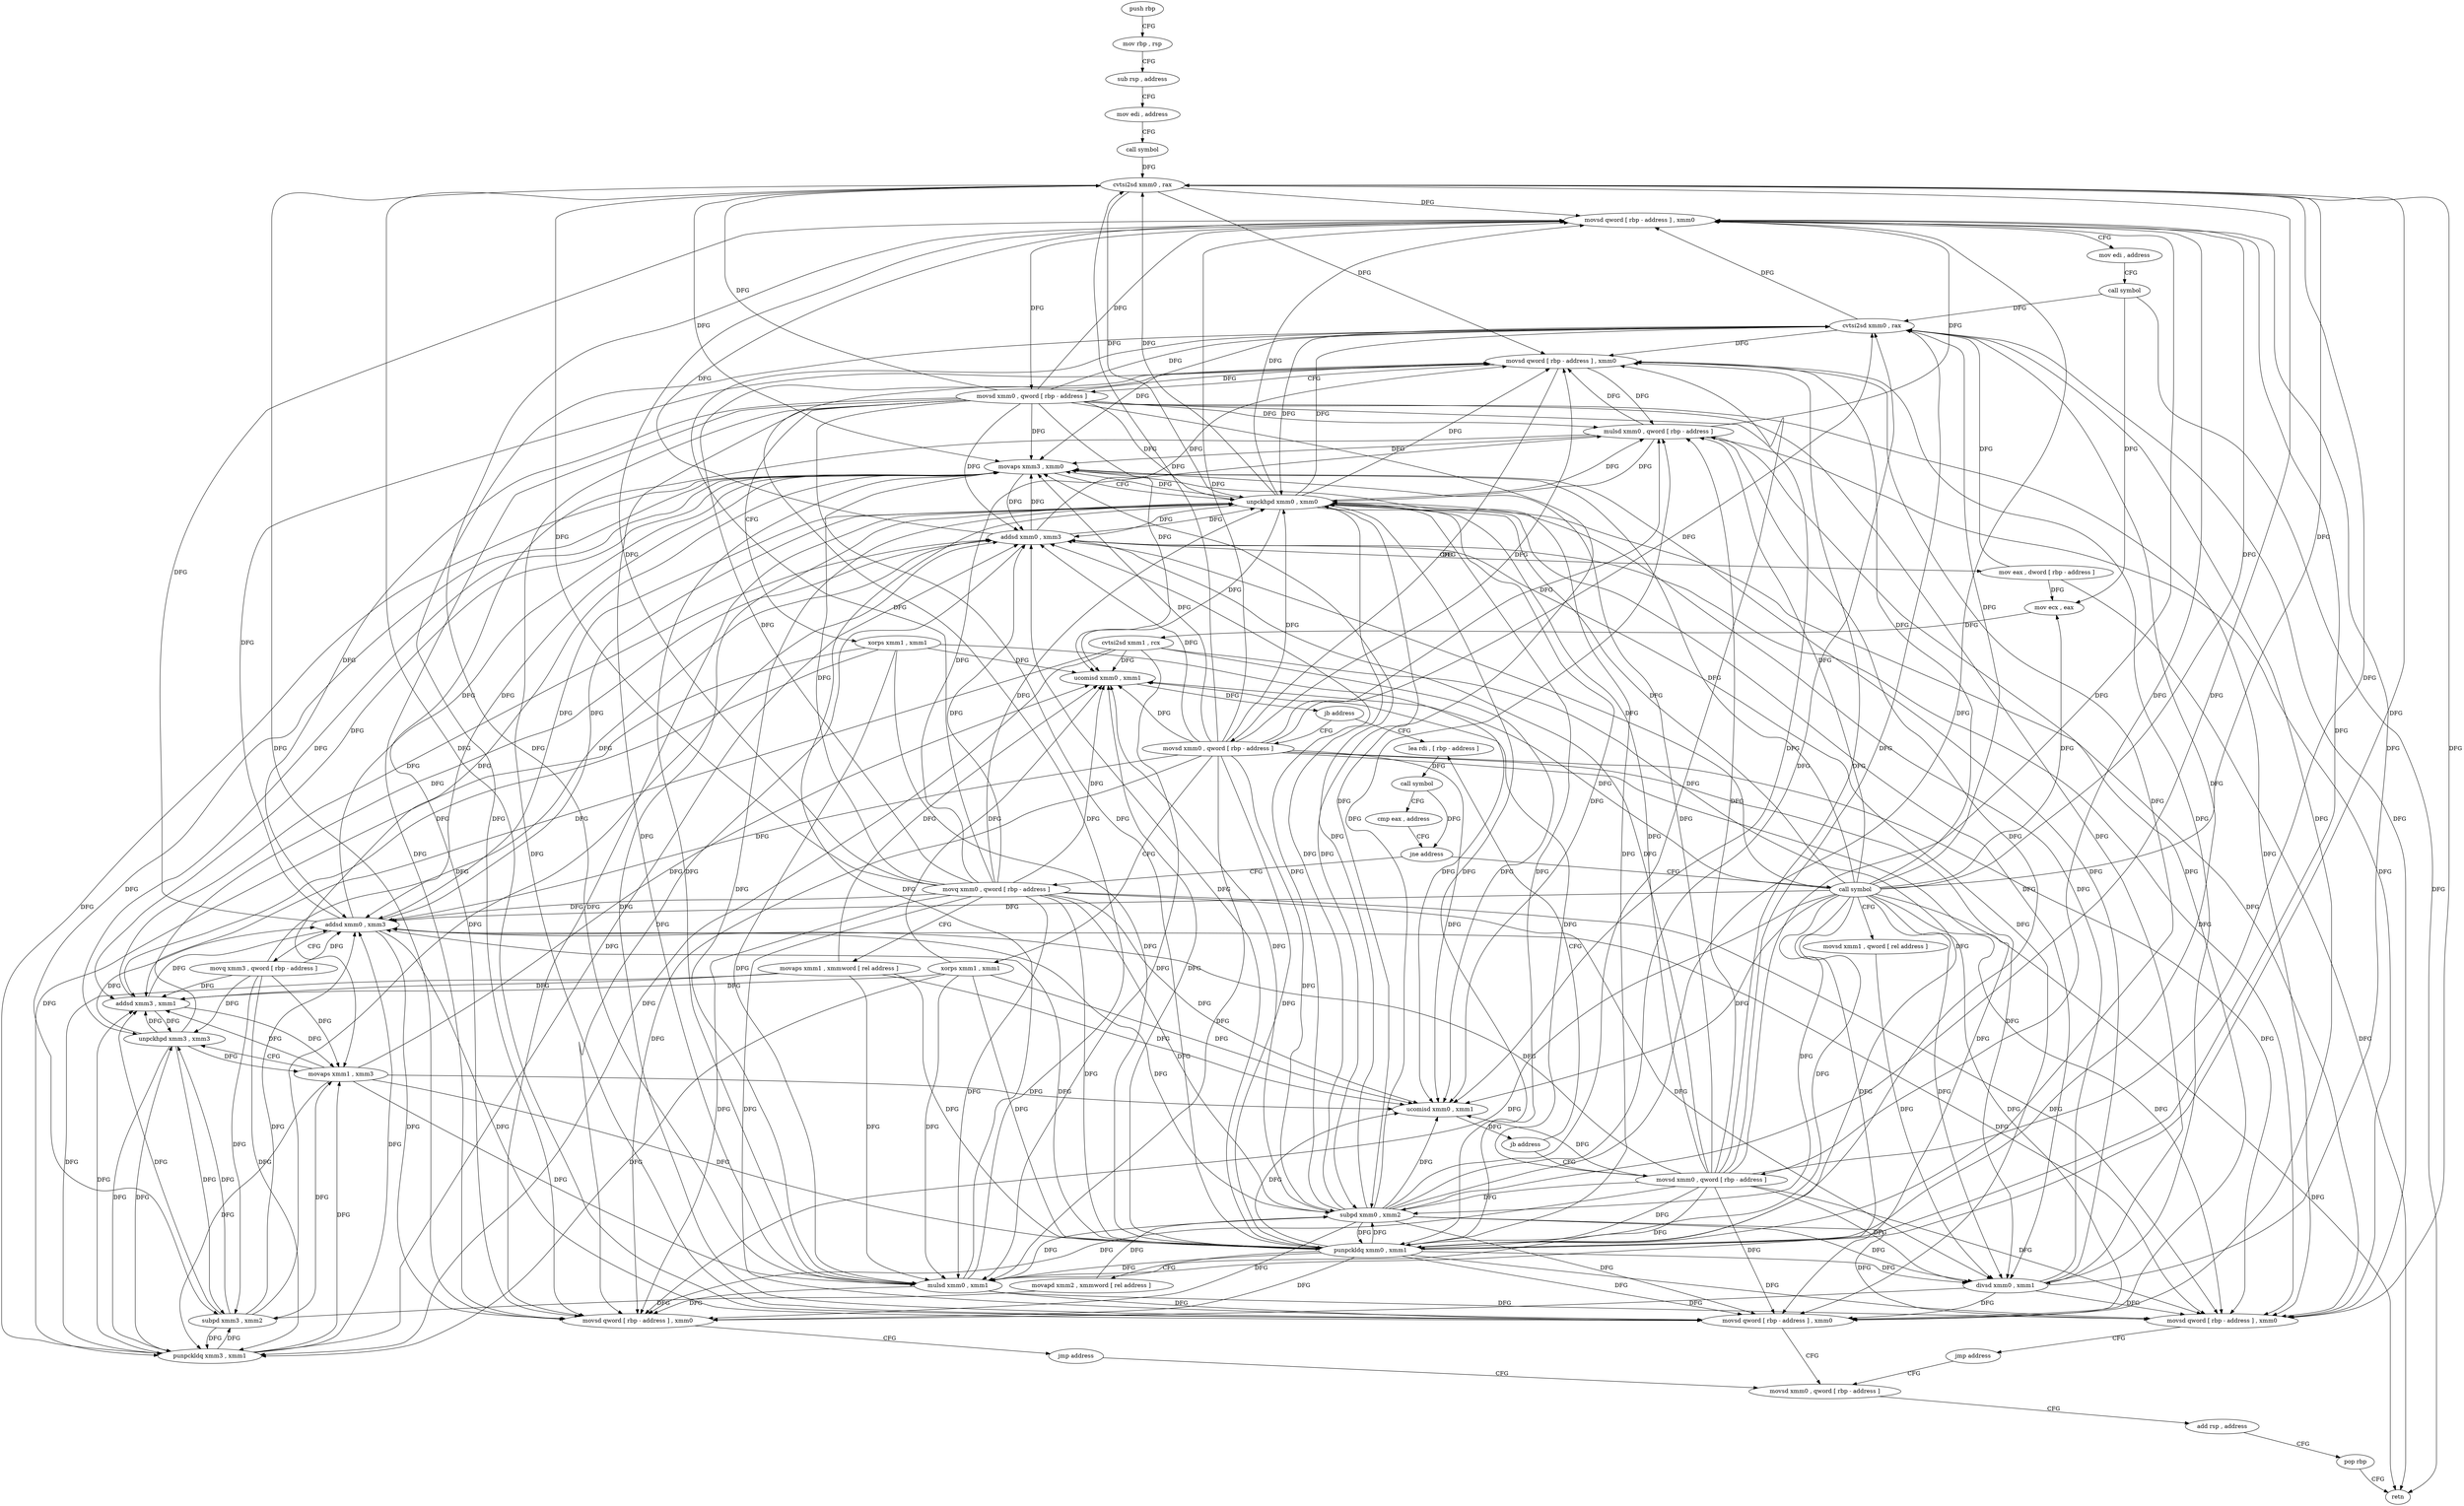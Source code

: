 digraph "func" {
"4220496" [label = "push rbp" ]
"4220497" [label = "mov rbp , rsp" ]
"4220500" [label = "sub rsp , address" ]
"4220507" [label = "mov edi , address" ]
"4220512" [label = "call symbol" ]
"4220517" [label = "cvtsi2sd xmm0 , rax" ]
"4220522" [label = "movsd qword [ rbp - address ] , xmm0" ]
"4220527" [label = "mov edi , address" ]
"4220532" [label = "call symbol" ]
"4220537" [label = "cvtsi2sd xmm0 , rax" ]
"4220542" [label = "movsd qword [ rbp - address ] , xmm0" ]
"4220547" [label = "movsd xmm0 , qword [ rbp - address ]" ]
"4220552" [label = "xorps xmm1 , xmm1" ]
"4220555" [label = "ucomisd xmm0 , xmm1" ]
"4220559" [label = "jb address" ]
"4220603" [label = "lea rdi , [ rbp - address ]" ]
"4220565" [label = "movsd xmm0 , qword [ rbp - address ]" ]
"4220610" [label = "call symbol" ]
"4220615" [label = "cmp eax , address" ]
"4220618" [label = "jne address" ]
"4220715" [label = "call symbol" ]
"4220624" [label = "movq xmm0 , qword [ rbp - address ]" ]
"4220570" [label = "xorps xmm1 , xmm1" ]
"4220573" [label = "ucomisd xmm0 , xmm1" ]
"4220577" [label = "jb address" ]
"4220583" [label = "movsd xmm0 , qword [ rbp - address ]" ]
"4220720" [label = "movsd xmm1 , qword [ rel address ]" ]
"4220728" [label = "divsd xmm0 , xmm1" ]
"4220732" [label = "movsd qword [ rbp - address ] , xmm0" ]
"4220737" [label = "movsd xmm0 , qword [ rbp - address ]" ]
"4220629" [label = "movaps xmm1 , xmmword [ rel address ]" ]
"4220636" [label = "punpckldq xmm0 , xmm1" ]
"4220640" [label = "movapd xmm2 , xmmword [ rel address ]" ]
"4220648" [label = "subpd xmm0 , xmm2" ]
"4220652" [label = "movaps xmm3 , xmm0" ]
"4220655" [label = "unpckhpd xmm0 , xmm0" ]
"4220659" [label = "addsd xmm0 , xmm3" ]
"4220663" [label = "movq xmm3 , qword [ rbp - address ]" ]
"4220668" [label = "punpckldq xmm3 , xmm1" ]
"4220672" [label = "subpd xmm3 , xmm2" ]
"4220676" [label = "movaps xmm1 , xmm3" ]
"4220679" [label = "unpckhpd xmm3 , xmm3" ]
"4220683" [label = "addsd xmm3 , xmm1" ]
"4220687" [label = "addsd xmm0 , xmm3" ]
"4220691" [label = "mov eax , dword [ rbp - address ]" ]
"4220694" [label = "mov ecx , eax" ]
"4220696" [label = "cvtsi2sd xmm1 , rcx" ]
"4220701" [label = "mulsd xmm0 , xmm1" ]
"4220705" [label = "movsd qword [ rbp - address ] , xmm0" ]
"4220710" [label = "jmp address" ]
"4220588" [label = "mulsd xmm0 , qword [ rbp - address ]" ]
"4220593" [label = "movsd qword [ rbp - address ] , xmm0" ]
"4220598" [label = "jmp address" ]
"4220742" [label = "add rsp , address" ]
"4220749" [label = "pop rbp" ]
"4220750" [label = "retn" ]
"4220496" -> "4220497" [ label = "CFG" ]
"4220497" -> "4220500" [ label = "CFG" ]
"4220500" -> "4220507" [ label = "CFG" ]
"4220507" -> "4220512" [ label = "CFG" ]
"4220512" -> "4220517" [ label = "DFG" ]
"4220517" -> "4220522" [ label = "DFG" ]
"4220517" -> "4220542" [ label = "DFG" ]
"4220517" -> "4220732" [ label = "DFG" ]
"4220517" -> "4220652" [ label = "DFG" ]
"4220517" -> "4220655" [ label = "DFG" ]
"4220517" -> "4220705" [ label = "DFG" ]
"4220517" -> "4220593" [ label = "DFG" ]
"4220522" -> "4220527" [ label = "CFG" ]
"4220522" -> "4220547" [ label = "DFG" ]
"4220522" -> "4220583" [ label = "DFG" ]
"4220527" -> "4220532" [ label = "CFG" ]
"4220532" -> "4220537" [ label = "DFG" ]
"4220532" -> "4220694" [ label = "DFG" ]
"4220532" -> "4220750" [ label = "DFG" ]
"4220537" -> "4220542" [ label = "DFG" ]
"4220537" -> "4220522" [ label = "DFG" ]
"4220537" -> "4220732" [ label = "DFG" ]
"4220537" -> "4220652" [ label = "DFG" ]
"4220537" -> "4220655" [ label = "DFG" ]
"4220537" -> "4220705" [ label = "DFG" ]
"4220537" -> "4220593" [ label = "DFG" ]
"4220542" -> "4220547" [ label = "CFG" ]
"4220542" -> "4220565" [ label = "DFG" ]
"4220542" -> "4220588" [ label = "DFG" ]
"4220547" -> "4220552" [ label = "CFG" ]
"4220547" -> "4220522" [ label = "DFG" ]
"4220547" -> "4220542" [ label = "DFG" ]
"4220547" -> "4220517" [ label = "DFG" ]
"4220547" -> "4220537" [ label = "DFG" ]
"4220547" -> "4220555" [ label = "DFG" ]
"4220547" -> "4220573" [ label = "DFG" ]
"4220547" -> "4220728" [ label = "DFG" ]
"4220547" -> "4220732" [ label = "DFG" ]
"4220547" -> "4220636" [ label = "DFG" ]
"4220547" -> "4220648" [ label = "DFG" ]
"4220547" -> "4220652" [ label = "DFG" ]
"4220547" -> "4220655" [ label = "DFG" ]
"4220547" -> "4220659" [ label = "DFG" ]
"4220547" -> "4220687" [ label = "DFG" ]
"4220547" -> "4220701" [ label = "DFG" ]
"4220547" -> "4220705" [ label = "DFG" ]
"4220547" -> "4220588" [ label = "DFG" ]
"4220547" -> "4220593" [ label = "DFG" ]
"4220552" -> "4220555" [ label = "DFG" ]
"4220552" -> "4220573" [ label = "DFG" ]
"4220552" -> "4220636" [ label = "DFG" ]
"4220552" -> "4220668" [ label = "DFG" ]
"4220552" -> "4220683" [ label = "DFG" ]
"4220552" -> "4220701" [ label = "DFG" ]
"4220555" -> "4220559" [ label = "DFG" ]
"4220559" -> "4220603" [ label = "CFG" ]
"4220559" -> "4220565" [ label = "CFG" ]
"4220603" -> "4220610" [ label = "DFG" ]
"4220565" -> "4220570" [ label = "CFG" ]
"4220565" -> "4220522" [ label = "DFG" ]
"4220565" -> "4220542" [ label = "DFG" ]
"4220565" -> "4220517" [ label = "DFG" ]
"4220565" -> "4220537" [ label = "DFG" ]
"4220565" -> "4220555" [ label = "DFG" ]
"4220565" -> "4220573" [ label = "DFG" ]
"4220565" -> "4220728" [ label = "DFG" ]
"4220565" -> "4220732" [ label = "DFG" ]
"4220565" -> "4220636" [ label = "DFG" ]
"4220565" -> "4220648" [ label = "DFG" ]
"4220565" -> "4220652" [ label = "DFG" ]
"4220565" -> "4220655" [ label = "DFG" ]
"4220565" -> "4220659" [ label = "DFG" ]
"4220565" -> "4220687" [ label = "DFG" ]
"4220565" -> "4220701" [ label = "DFG" ]
"4220565" -> "4220705" [ label = "DFG" ]
"4220565" -> "4220588" [ label = "DFG" ]
"4220565" -> "4220593" [ label = "DFG" ]
"4220610" -> "4220615" [ label = "CFG" ]
"4220610" -> "4220618" [ label = "DFG" ]
"4220615" -> "4220618" [ label = "CFG" ]
"4220618" -> "4220715" [ label = "CFG" ]
"4220618" -> "4220624" [ label = "CFG" ]
"4220715" -> "4220720" [ label = "CFG" ]
"4220715" -> "4220522" [ label = "DFG" ]
"4220715" -> "4220537" [ label = "DFG" ]
"4220715" -> "4220542" [ label = "DFG" ]
"4220715" -> "4220694" [ label = "DFG" ]
"4220715" -> "4220750" [ label = "DFG" ]
"4220715" -> "4220517" [ label = "DFG" ]
"4220715" -> "4220555" [ label = "DFG" ]
"4220715" -> "4220573" [ label = "DFG" ]
"4220715" -> "4220728" [ label = "DFG" ]
"4220715" -> "4220732" [ label = "DFG" ]
"4220715" -> "4220636" [ label = "DFG" ]
"4220715" -> "4220648" [ label = "DFG" ]
"4220715" -> "4220652" [ label = "DFG" ]
"4220715" -> "4220655" [ label = "DFG" ]
"4220715" -> "4220659" [ label = "DFG" ]
"4220715" -> "4220687" [ label = "DFG" ]
"4220715" -> "4220701" [ label = "DFG" ]
"4220715" -> "4220705" [ label = "DFG" ]
"4220715" -> "4220588" [ label = "DFG" ]
"4220715" -> "4220593" [ label = "DFG" ]
"4220624" -> "4220629" [ label = "CFG" ]
"4220624" -> "4220522" [ label = "DFG" ]
"4220624" -> "4220542" [ label = "DFG" ]
"4220624" -> "4220732" [ label = "DFG" ]
"4220624" -> "4220517" [ label = "DFG" ]
"4220624" -> "4220537" [ label = "DFG" ]
"4220624" -> "4220555" [ label = "DFG" ]
"4220624" -> "4220573" [ label = "DFG" ]
"4220624" -> "4220728" [ label = "DFG" ]
"4220624" -> "4220636" [ label = "DFG" ]
"4220624" -> "4220648" [ label = "DFG" ]
"4220624" -> "4220652" [ label = "DFG" ]
"4220624" -> "4220655" [ label = "DFG" ]
"4220624" -> "4220659" [ label = "DFG" ]
"4220624" -> "4220687" [ label = "DFG" ]
"4220624" -> "4220701" [ label = "DFG" ]
"4220624" -> "4220705" [ label = "DFG" ]
"4220624" -> "4220588" [ label = "DFG" ]
"4220624" -> "4220593" [ label = "DFG" ]
"4220570" -> "4220573" [ label = "DFG" ]
"4220570" -> "4220555" [ label = "DFG" ]
"4220570" -> "4220636" [ label = "DFG" ]
"4220570" -> "4220668" [ label = "DFG" ]
"4220570" -> "4220683" [ label = "DFG" ]
"4220570" -> "4220701" [ label = "DFG" ]
"4220573" -> "4220577" [ label = "DFG" ]
"4220577" -> "4220603" [ label = "CFG" ]
"4220577" -> "4220583" [ label = "CFG" ]
"4220583" -> "4220588" [ label = "DFG" ]
"4220583" -> "4220522" [ label = "DFG" ]
"4220583" -> "4220542" [ label = "DFG" ]
"4220583" -> "4220732" [ label = "DFG" ]
"4220583" -> "4220652" [ label = "DFG" ]
"4220583" -> "4220655" [ label = "DFG" ]
"4220583" -> "4220705" [ label = "DFG" ]
"4220583" -> "4220517" [ label = "DFG" ]
"4220583" -> "4220537" [ label = "DFG" ]
"4220583" -> "4220555" [ label = "DFG" ]
"4220583" -> "4220573" [ label = "DFG" ]
"4220583" -> "4220728" [ label = "DFG" ]
"4220583" -> "4220636" [ label = "DFG" ]
"4220583" -> "4220648" [ label = "DFG" ]
"4220583" -> "4220659" [ label = "DFG" ]
"4220583" -> "4220687" [ label = "DFG" ]
"4220583" -> "4220701" [ label = "DFG" ]
"4220583" -> "4220593" [ label = "DFG" ]
"4220720" -> "4220728" [ label = "DFG" ]
"4220728" -> "4220732" [ label = "DFG" ]
"4220728" -> "4220522" [ label = "DFG" ]
"4220728" -> "4220542" [ label = "DFG" ]
"4220728" -> "4220652" [ label = "DFG" ]
"4220728" -> "4220655" [ label = "DFG" ]
"4220728" -> "4220705" [ label = "DFG" ]
"4220728" -> "4220593" [ label = "DFG" ]
"4220732" -> "4220737" [ label = "CFG" ]
"4220737" -> "4220742" [ label = "CFG" ]
"4220629" -> "4220636" [ label = "DFG" ]
"4220629" -> "4220555" [ label = "DFG" ]
"4220629" -> "4220573" [ label = "DFG" ]
"4220629" -> "4220668" [ label = "DFG" ]
"4220629" -> "4220683" [ label = "DFG" ]
"4220629" -> "4220701" [ label = "DFG" ]
"4220636" -> "4220640" [ label = "CFG" ]
"4220636" -> "4220522" [ label = "DFG" ]
"4220636" -> "4220542" [ label = "DFG" ]
"4220636" -> "4220732" [ label = "DFG" ]
"4220636" -> "4220517" [ label = "DFG" ]
"4220636" -> "4220537" [ label = "DFG" ]
"4220636" -> "4220555" [ label = "DFG" ]
"4220636" -> "4220573" [ label = "DFG" ]
"4220636" -> "4220728" [ label = "DFG" ]
"4220636" -> "4220648" [ label = "DFG" ]
"4220636" -> "4220652" [ label = "DFG" ]
"4220636" -> "4220655" [ label = "DFG" ]
"4220636" -> "4220659" [ label = "DFG" ]
"4220636" -> "4220687" [ label = "DFG" ]
"4220636" -> "4220701" [ label = "DFG" ]
"4220636" -> "4220705" [ label = "DFG" ]
"4220636" -> "4220588" [ label = "DFG" ]
"4220636" -> "4220593" [ label = "DFG" ]
"4220640" -> "4220648" [ label = "DFG" ]
"4220640" -> "4220672" [ label = "DFG" ]
"4220648" -> "4220652" [ label = "DFG" ]
"4220648" -> "4220522" [ label = "DFG" ]
"4220648" -> "4220542" [ label = "DFG" ]
"4220648" -> "4220732" [ label = "DFG" ]
"4220648" -> "4220517" [ label = "DFG" ]
"4220648" -> "4220537" [ label = "DFG" ]
"4220648" -> "4220555" [ label = "DFG" ]
"4220648" -> "4220573" [ label = "DFG" ]
"4220648" -> "4220728" [ label = "DFG" ]
"4220648" -> "4220636" [ label = "DFG" ]
"4220648" -> "4220655" [ label = "DFG" ]
"4220648" -> "4220659" [ label = "DFG" ]
"4220648" -> "4220687" [ label = "DFG" ]
"4220648" -> "4220701" [ label = "DFG" ]
"4220648" -> "4220705" [ label = "DFG" ]
"4220648" -> "4220588" [ label = "DFG" ]
"4220648" -> "4220593" [ label = "DFG" ]
"4220652" -> "4220655" [ label = "CFG" ]
"4220652" -> "4220659" [ label = "DFG" ]
"4220652" -> "4220668" [ label = "DFG" ]
"4220652" -> "4220672" [ label = "DFG" ]
"4220652" -> "4220676" [ label = "DFG" ]
"4220652" -> "4220679" [ label = "DFG" ]
"4220652" -> "4220683" [ label = "DFG" ]
"4220652" -> "4220687" [ label = "DFG" ]
"4220655" -> "4220659" [ label = "DFG" ]
"4220655" -> "4220522" [ label = "DFG" ]
"4220655" -> "4220542" [ label = "DFG" ]
"4220655" -> "4220732" [ label = "DFG" ]
"4220655" -> "4220652" [ label = "DFG" ]
"4220655" -> "4220517" [ label = "DFG" ]
"4220655" -> "4220537" [ label = "DFG" ]
"4220655" -> "4220555" [ label = "DFG" ]
"4220655" -> "4220573" [ label = "DFG" ]
"4220655" -> "4220728" [ label = "DFG" ]
"4220655" -> "4220636" [ label = "DFG" ]
"4220655" -> "4220648" [ label = "DFG" ]
"4220655" -> "4220687" [ label = "DFG" ]
"4220655" -> "4220701" [ label = "DFG" ]
"4220655" -> "4220705" [ label = "DFG" ]
"4220655" -> "4220588" [ label = "DFG" ]
"4220655" -> "4220593" [ label = "DFG" ]
"4220659" -> "4220663" [ label = "CFG" ]
"4220659" -> "4220522" [ label = "DFG" ]
"4220659" -> "4220542" [ label = "DFG" ]
"4220659" -> "4220732" [ label = "DFG" ]
"4220659" -> "4220652" [ label = "DFG" ]
"4220659" -> "4220655" [ label = "DFG" ]
"4220659" -> "4220705" [ label = "DFG" ]
"4220659" -> "4220593" [ label = "DFG" ]
"4220663" -> "4220668" [ label = "DFG" ]
"4220663" -> "4220659" [ label = "DFG" ]
"4220663" -> "4220672" [ label = "DFG" ]
"4220663" -> "4220676" [ label = "DFG" ]
"4220663" -> "4220679" [ label = "DFG" ]
"4220663" -> "4220683" [ label = "DFG" ]
"4220663" -> "4220687" [ label = "DFG" ]
"4220668" -> "4220672" [ label = "DFG" ]
"4220668" -> "4220659" [ label = "DFG" ]
"4220668" -> "4220676" [ label = "DFG" ]
"4220668" -> "4220679" [ label = "DFG" ]
"4220668" -> "4220683" [ label = "DFG" ]
"4220668" -> "4220687" [ label = "DFG" ]
"4220672" -> "4220676" [ label = "DFG" ]
"4220672" -> "4220659" [ label = "DFG" ]
"4220672" -> "4220668" [ label = "DFG" ]
"4220672" -> "4220679" [ label = "DFG" ]
"4220672" -> "4220683" [ label = "DFG" ]
"4220672" -> "4220687" [ label = "DFG" ]
"4220676" -> "4220679" [ label = "CFG" ]
"4220676" -> "4220555" [ label = "DFG" ]
"4220676" -> "4220573" [ label = "DFG" ]
"4220676" -> "4220636" [ label = "DFG" ]
"4220676" -> "4220668" [ label = "DFG" ]
"4220676" -> "4220683" [ label = "DFG" ]
"4220676" -> "4220701" [ label = "DFG" ]
"4220679" -> "4220683" [ label = "DFG" ]
"4220679" -> "4220659" [ label = "DFG" ]
"4220679" -> "4220676" [ label = "DFG" ]
"4220679" -> "4220668" [ label = "DFG" ]
"4220679" -> "4220672" [ label = "DFG" ]
"4220679" -> "4220687" [ label = "DFG" ]
"4220683" -> "4220687" [ label = "DFG" ]
"4220683" -> "4220659" [ label = "DFG" ]
"4220683" -> "4220676" [ label = "DFG" ]
"4220683" -> "4220679" [ label = "DFG" ]
"4220687" -> "4220691" [ label = "CFG" ]
"4220687" -> "4220522" [ label = "DFG" ]
"4220687" -> "4220542" [ label = "DFG" ]
"4220687" -> "4220732" [ label = "DFG" ]
"4220687" -> "4220652" [ label = "DFG" ]
"4220687" -> "4220655" [ label = "DFG" ]
"4220687" -> "4220705" [ label = "DFG" ]
"4220687" -> "4220593" [ label = "DFG" ]
"4220691" -> "4220694" [ label = "DFG" ]
"4220691" -> "4220537" [ label = "DFG" ]
"4220691" -> "4220750" [ label = "DFG" ]
"4220694" -> "4220696" [ label = "DFG" ]
"4220696" -> "4220701" [ label = "DFG" ]
"4220696" -> "4220555" [ label = "DFG" ]
"4220696" -> "4220573" [ label = "DFG" ]
"4220696" -> "4220636" [ label = "DFG" ]
"4220696" -> "4220668" [ label = "DFG" ]
"4220696" -> "4220683" [ label = "DFG" ]
"4220701" -> "4220705" [ label = "DFG" ]
"4220701" -> "4220522" [ label = "DFG" ]
"4220701" -> "4220542" [ label = "DFG" ]
"4220701" -> "4220732" [ label = "DFG" ]
"4220701" -> "4220652" [ label = "DFG" ]
"4220701" -> "4220655" [ label = "DFG" ]
"4220701" -> "4220593" [ label = "DFG" ]
"4220705" -> "4220710" [ label = "CFG" ]
"4220710" -> "4220737" [ label = "CFG" ]
"4220588" -> "4220593" [ label = "DFG" ]
"4220588" -> "4220522" [ label = "DFG" ]
"4220588" -> "4220542" [ label = "DFG" ]
"4220588" -> "4220732" [ label = "DFG" ]
"4220588" -> "4220652" [ label = "DFG" ]
"4220588" -> "4220655" [ label = "DFG" ]
"4220588" -> "4220705" [ label = "DFG" ]
"4220593" -> "4220598" [ label = "CFG" ]
"4220598" -> "4220737" [ label = "CFG" ]
"4220742" -> "4220749" [ label = "CFG" ]
"4220749" -> "4220750" [ label = "CFG" ]
}
